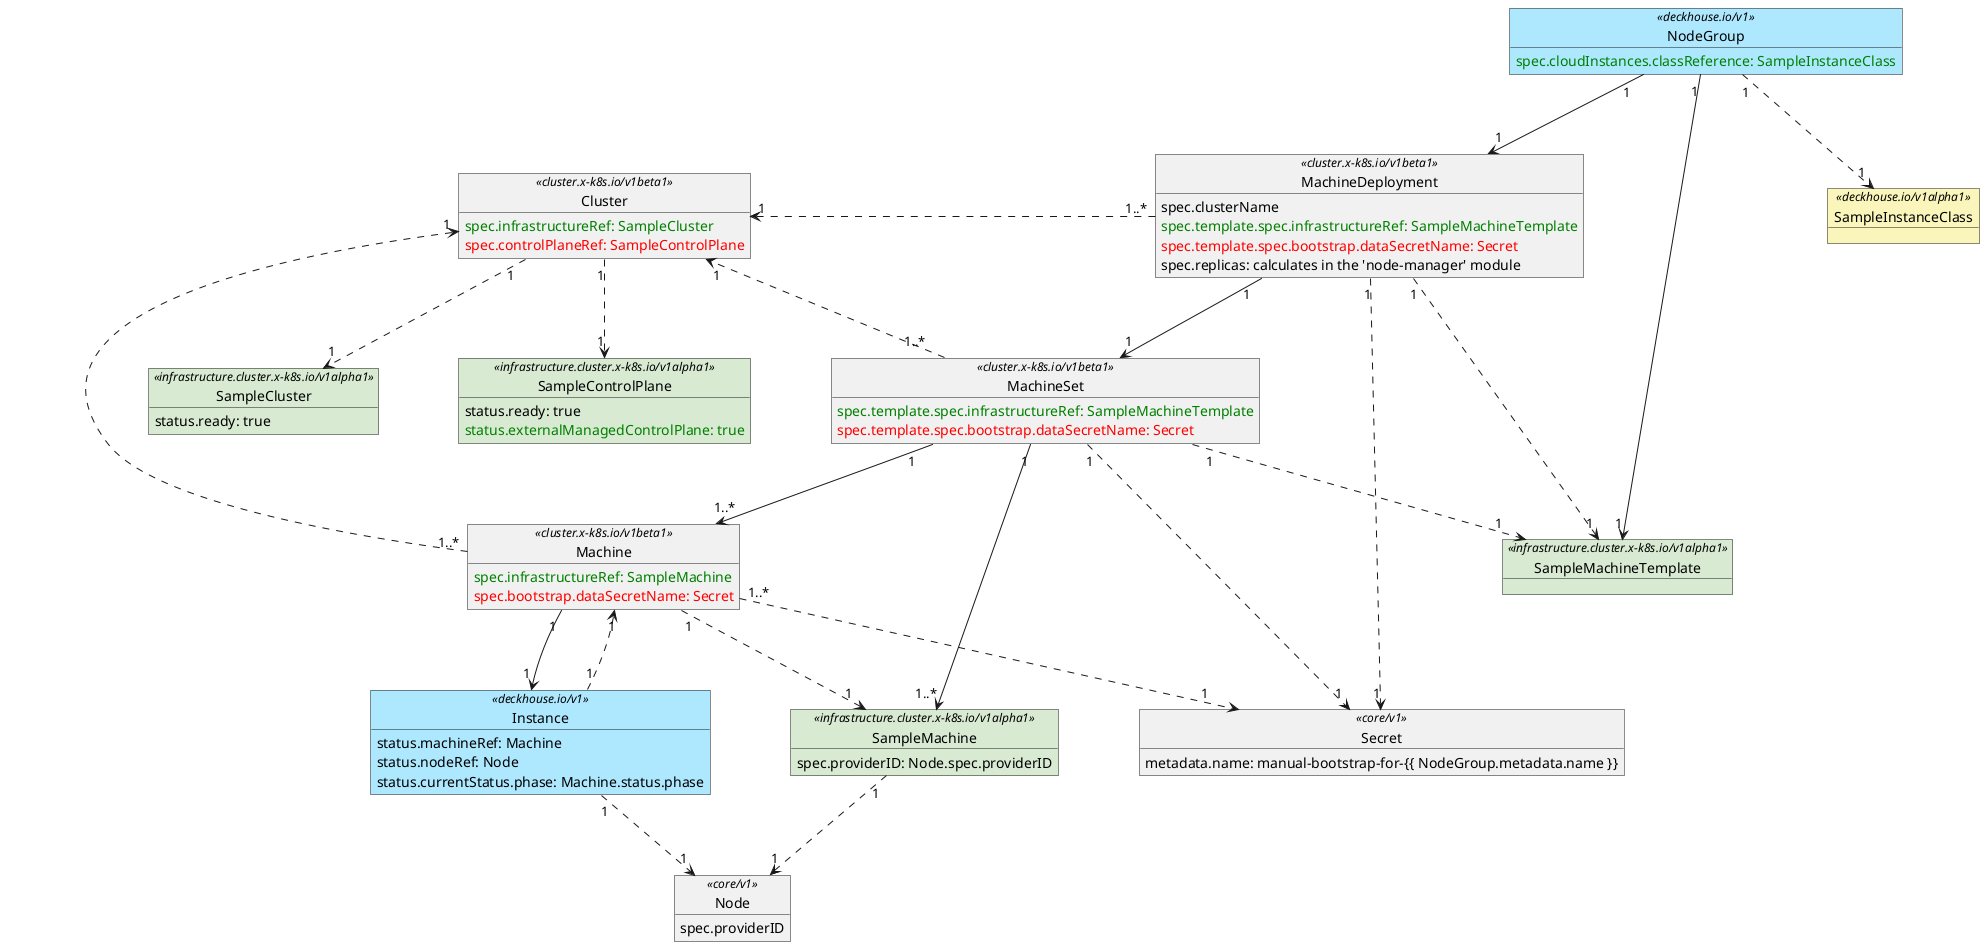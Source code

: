 @startuml crd-relationships

skinparam nodesep 80
skinparam ranksep 80
skinparam object {
    backgroundColor<< deckhouse.io/v1 >> #ade8ff
    backgroundColor<< infrastructure.cluster.x-k8s.io/v1alpha1 >> #D9EAD3
    backgroundColor<< deckhouse.io/v1alpha1 >> #faf6bb
}

' deckhouse.io/v1
object NodeGroup << deckhouse.io/v1 >> {
    <font color="Green">spec.cloudInstances.classReference: SampleInstanceClass</font>
}

' cluster.x-k8s.io/v1beta1
object Cluster << cluster.x-k8s.io/v1beta1 >> {
    <font color="Green">spec.infrastructureRef: SampleCluster</font>
    <font color="Red">spec.controlPlaneRef: SampleControlPlane</font>
}

object MachineDeployment << cluster.x-k8s.io/v1beta1 >> {
    spec.clusterName
    <font color="Green">spec.template.spec.infrastructureRef: SampleMachineTemplate</font>
    <font color="Red">spec.template.spec.bootstrap.dataSecretName: Secret</font>
    spec.replicas: calculates in the 'node-manager' module
}
object MachineSet << cluster.x-k8s.io/v1beta1 >> {
    <font color="Green">spec.template.spec.infrastructureRef: SampleMachineTemplate</font>
    <font color="Red">spec.template.spec.bootstrap.dataSecretName: Secret</font>
}
object Machine << cluster.x-k8s.io/v1beta1 >> {
    <font color="Green">spec.infrastructureRef: SampleMachine</font>
    <font color="Red">spec.bootstrap.dataSecretName: Secret</font>
}

' infrastructure.cluster.x-k8s.io/v1alpha1
object SampleControlPlane << infrastructure.cluster.x-k8s.io/v1alpha1 >> {
    status.ready: true
    <font color="Green">status.externalManagedControlPlane: true</font>
}

' core/v1
object Secret << core/v1 >> {
   metadata.name: manual-bootstrap-for-{{ NodeGroup.metadata.name }}
}

' Infrastructure provider CRD
object SampleCluster << infrastructure.cluster.x-k8s.io/v1alpha1 >> {
  status.ready: true
}

object SampleMachineTemplate << infrastructure.cluster.x-k8s.io/v1alpha1 >> {
}

object SampleMachine << infrastructure.cluster.x-k8s.io/v1alpha1 >> {
  spec.providerID: Node.spec.providerID
}

object SampleInstanceClass << deckhouse.io/v1alpha1 >> {
}

object Node << core/v1 >> {
  spec.providerID
}

object Instance << deckhouse.io/v1 >> {
  status.machineRef: Machine
  status.nodeRef: Node
  status.currentStatus.phase: Machine.status.phase
}

' The straight lines (-->) represent "management". For example, "MachineSet
' manages Machines". The dotted line (..>)represents "reference". For example,
' "Machine `spec.infrastructureRef` field references SampleMachine".
'
' The direction of the arrows indicates the direction of "management" or
' "reference". For example, "the relationship between MachineSet and Machine is
' management from MachineSet to Machine", so the arrow points from MachineSet
' to Machine.

NodeGroup "1" --> "1" MachineDeployment
NodeGroup "1" --> "1" SampleMachineTemplate
NodeGroup "1" ..> "1" SampleInstanceClass

MachineDeployment "1..*" .left.> "1" Cluster
MachineDeployment "1" ..> "1" SampleMachineTemplate
MachineDeployment "1" --> "1" MachineSet
MachineDeployment "1" ..> "1" Secret

Cluster "1" ..> "1" SampleControlPlane
Cluster "1" ..> "1" SampleCluster

MachineSet "1..*" ..> "1" Cluster
MachineSet "1" ..> "1" SampleMachineTemplate
MachineSet "1" ..> "1" Secret
MachineSet "1" --> "1..*" Machine
MachineSet "1" --> "1..*" SampleMachine

Machine "1..*" ..> "1" Cluster
Machine "1" ..> "1" SampleMachine
Machine "1..*" ..> "1" Secret
Machine "1" --> "1" Instance

SampleMachine "1" ..> "1" Node

Instance "1" ..> "1" Node
Instance "1" ..> "1" Machine

@endurl

